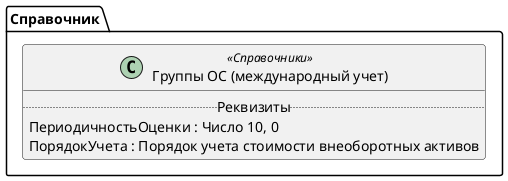 ﻿@startuml ГруппыОСМеждународныйУчет
'!include templates.wsd
'..\include templates.wsd
class Справочник.ГруппыОСМеждународныйУчет as "Группы ОС (международный учет)" <<Справочники>>
{
..Реквизиты..
ПериодичностьОценки : Число 10, 0
ПорядокУчета : Порядок учета стоимости внеоборотных активов
}
@enduml
